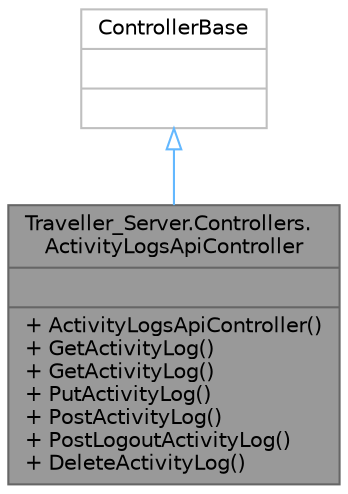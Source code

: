 digraph "Traveller_Server.Controllers.ActivityLogsApiController"
{
 // LATEX_PDF_SIZE
  bgcolor="transparent";
  edge [fontname=Helvetica,fontsize=10,labelfontname=Helvetica,labelfontsize=10];
  node [fontname=Helvetica,fontsize=10,shape=box,height=0.2,width=0.4];
  Node1 [shape=record,label="{Traveller_Server.Controllers.\lActivityLogsApiController\n||+ ActivityLogsApiController()\l+ GetActivityLog()\l+ GetActivityLog()\l+ PutActivityLog()\l+ PostActivityLog()\l+ PostLogoutActivityLog()\l+ DeleteActivityLog()\l}",height=0.2,width=0.4,color="gray40", fillcolor="grey60", style="filled", fontcolor="black",tooltip="API Controller for CRUD actions for ActivityLogs."];
  Node2 -> Node1 [dir="back",color="steelblue1",style="solid",arrowtail="onormal"];
  Node2 [shape=record,label="{ControllerBase\n||}",height=0.2,width=0.4,color="grey75", fillcolor="white", style="filled",tooltip=" "];
}
